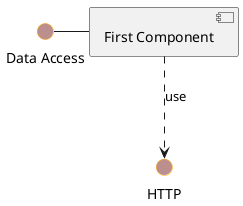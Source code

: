 {
  "sha1": "m1t28hj2gxd6kgwq9vylahz1c4nxxkm",
  "insertion": {
    "when": "2024-06-03T18:59:34.739Z",
    "user": "plantuml@gmail.com"
  }
}
@startuml
skinparam interface {
backgroundColor RosyBrown
borderColor orange
}

() "Data Access" as DA

DA - [First Component] 
[First Component] ..> () HTTP : use
@enduml
